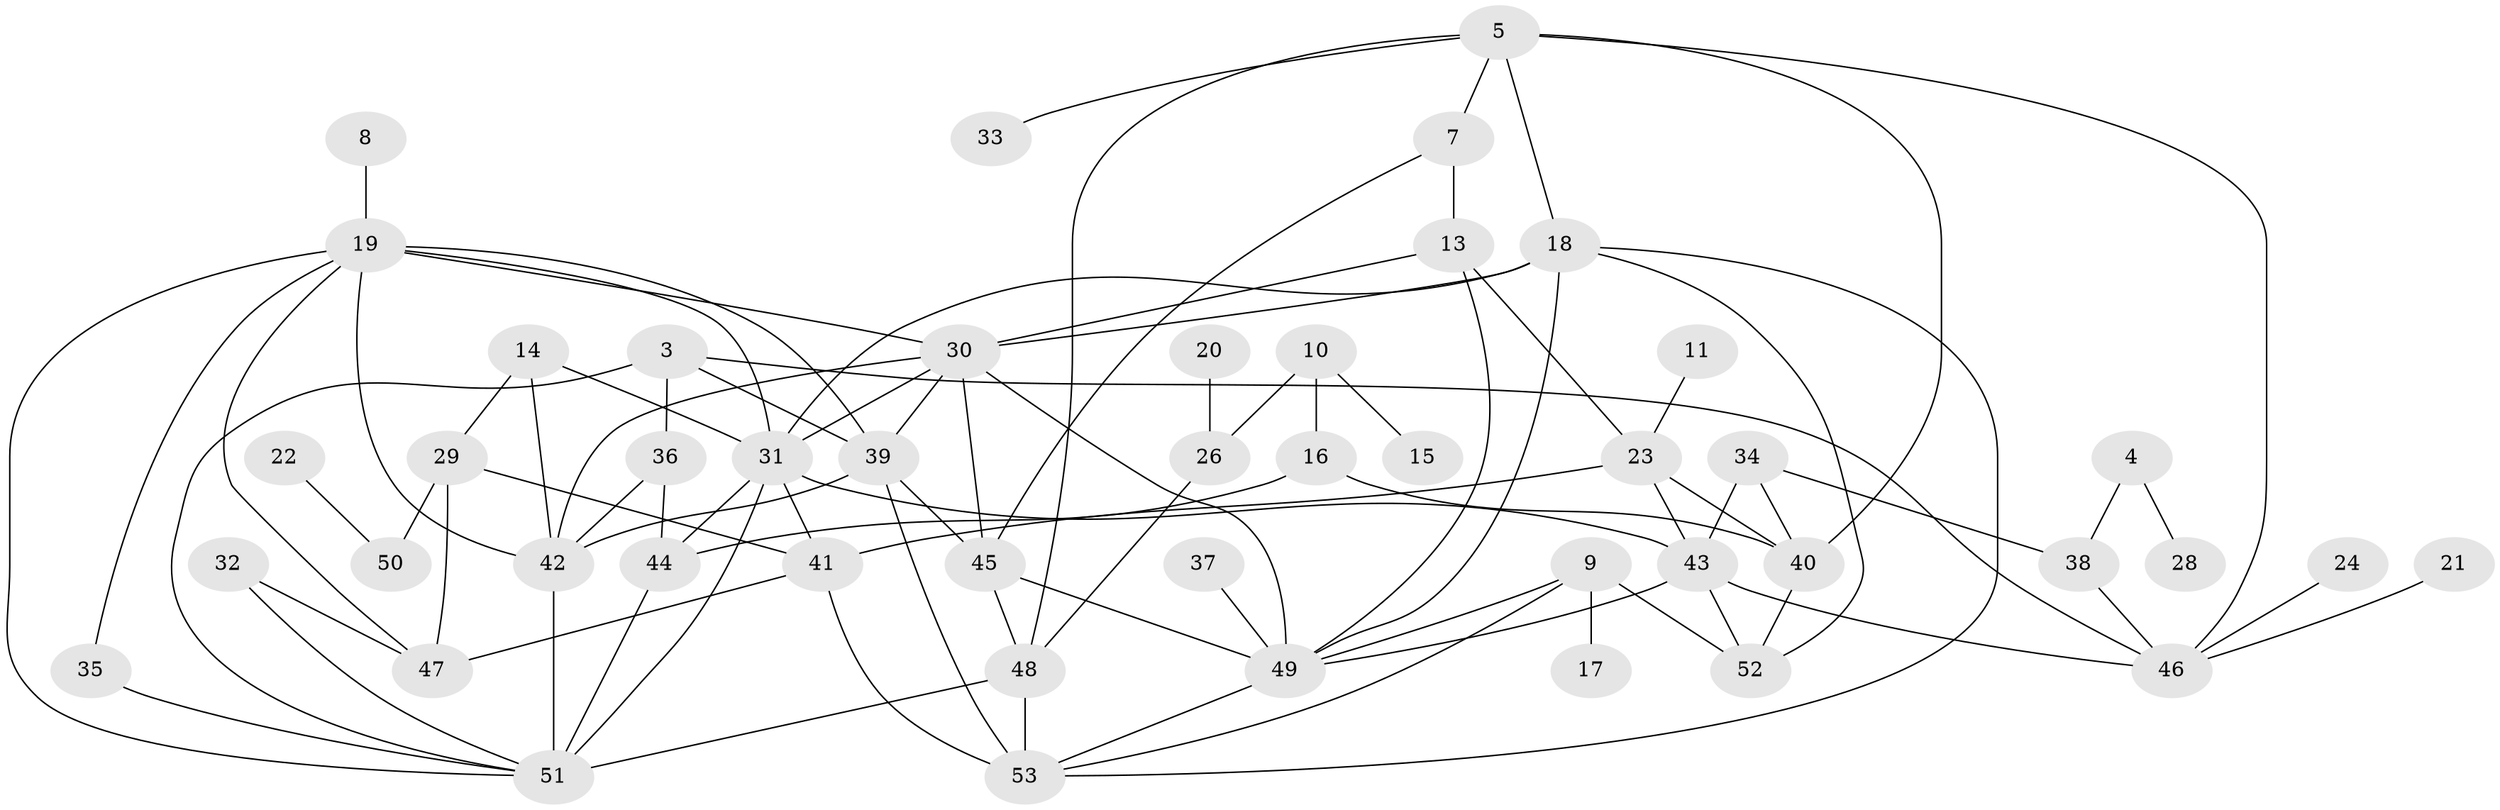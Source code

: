 // original degree distribution, {1: 0.2358490566037736, 6: 0.0660377358490566, 0: 0.04716981132075472, 3: 0.20754716981132076, 4: 0.14150943396226415, 2: 0.18867924528301888, 5: 0.08490566037735849, 7: 0.018867924528301886, 8: 0.009433962264150943}
// Generated by graph-tools (version 1.1) at 2025/00/03/09/25 03:00:47]
// undirected, 47 vertices, 89 edges
graph export_dot {
graph [start="1"]
  node [color=gray90,style=filled];
  3;
  4;
  5;
  7;
  8;
  9;
  10;
  11;
  13;
  14;
  15;
  16;
  17;
  18;
  19;
  20;
  21;
  22;
  23;
  24;
  26;
  28;
  29;
  30;
  31;
  32;
  33;
  34;
  35;
  36;
  37;
  38;
  39;
  40;
  41;
  42;
  43;
  44;
  45;
  46;
  47;
  48;
  49;
  50;
  51;
  52;
  53;
  3 -- 36 [weight=1.0];
  3 -- 39 [weight=1.0];
  3 -- 46 [weight=1.0];
  3 -- 51 [weight=1.0];
  4 -- 28 [weight=1.0];
  4 -- 38 [weight=1.0];
  5 -- 7 [weight=1.0];
  5 -- 18 [weight=1.0];
  5 -- 33 [weight=1.0];
  5 -- 40 [weight=1.0];
  5 -- 46 [weight=1.0];
  5 -- 48 [weight=1.0];
  7 -- 13 [weight=1.0];
  7 -- 45 [weight=1.0];
  8 -- 19 [weight=1.0];
  9 -- 17 [weight=1.0];
  9 -- 49 [weight=1.0];
  9 -- 52 [weight=1.0];
  9 -- 53 [weight=1.0];
  10 -- 15 [weight=1.0];
  10 -- 16 [weight=1.0];
  10 -- 26 [weight=1.0];
  11 -- 23 [weight=1.0];
  13 -- 23 [weight=1.0];
  13 -- 30 [weight=1.0];
  13 -- 49 [weight=1.0];
  14 -- 29 [weight=1.0];
  14 -- 31 [weight=1.0];
  14 -- 42 [weight=1.0];
  16 -- 40 [weight=1.0];
  16 -- 44 [weight=1.0];
  18 -- 30 [weight=1.0];
  18 -- 31 [weight=1.0];
  18 -- 49 [weight=1.0];
  18 -- 52 [weight=1.0];
  18 -- 53 [weight=1.0];
  19 -- 30 [weight=1.0];
  19 -- 31 [weight=1.0];
  19 -- 35 [weight=1.0];
  19 -- 39 [weight=1.0];
  19 -- 42 [weight=1.0];
  19 -- 47 [weight=1.0];
  19 -- 51 [weight=1.0];
  20 -- 26 [weight=1.0];
  21 -- 46 [weight=1.0];
  22 -- 50 [weight=1.0];
  23 -- 40 [weight=1.0];
  23 -- 41 [weight=1.0];
  23 -- 43 [weight=1.0];
  24 -- 46 [weight=1.0];
  26 -- 48 [weight=1.0];
  29 -- 41 [weight=1.0];
  29 -- 47 [weight=1.0];
  29 -- 50 [weight=1.0];
  30 -- 31 [weight=1.0];
  30 -- 39 [weight=1.0];
  30 -- 42 [weight=1.0];
  30 -- 45 [weight=1.0];
  30 -- 49 [weight=2.0];
  31 -- 41 [weight=1.0];
  31 -- 43 [weight=1.0];
  31 -- 44 [weight=1.0];
  31 -- 51 [weight=2.0];
  32 -- 47 [weight=1.0];
  32 -- 51 [weight=1.0];
  34 -- 38 [weight=1.0];
  34 -- 40 [weight=1.0];
  34 -- 43 [weight=1.0];
  35 -- 51 [weight=1.0];
  36 -- 42 [weight=1.0];
  36 -- 44 [weight=1.0];
  37 -- 49 [weight=1.0];
  38 -- 46 [weight=1.0];
  39 -- 42 [weight=1.0];
  39 -- 45 [weight=2.0];
  39 -- 53 [weight=2.0];
  40 -- 52 [weight=1.0];
  41 -- 47 [weight=1.0];
  41 -- 53 [weight=2.0];
  42 -- 51 [weight=1.0];
  43 -- 46 [weight=1.0];
  43 -- 49 [weight=1.0];
  43 -- 52 [weight=1.0];
  44 -- 51 [weight=1.0];
  45 -- 48 [weight=1.0];
  45 -- 49 [weight=1.0];
  48 -- 51 [weight=1.0];
  48 -- 53 [weight=2.0];
  49 -- 53 [weight=2.0];
}
